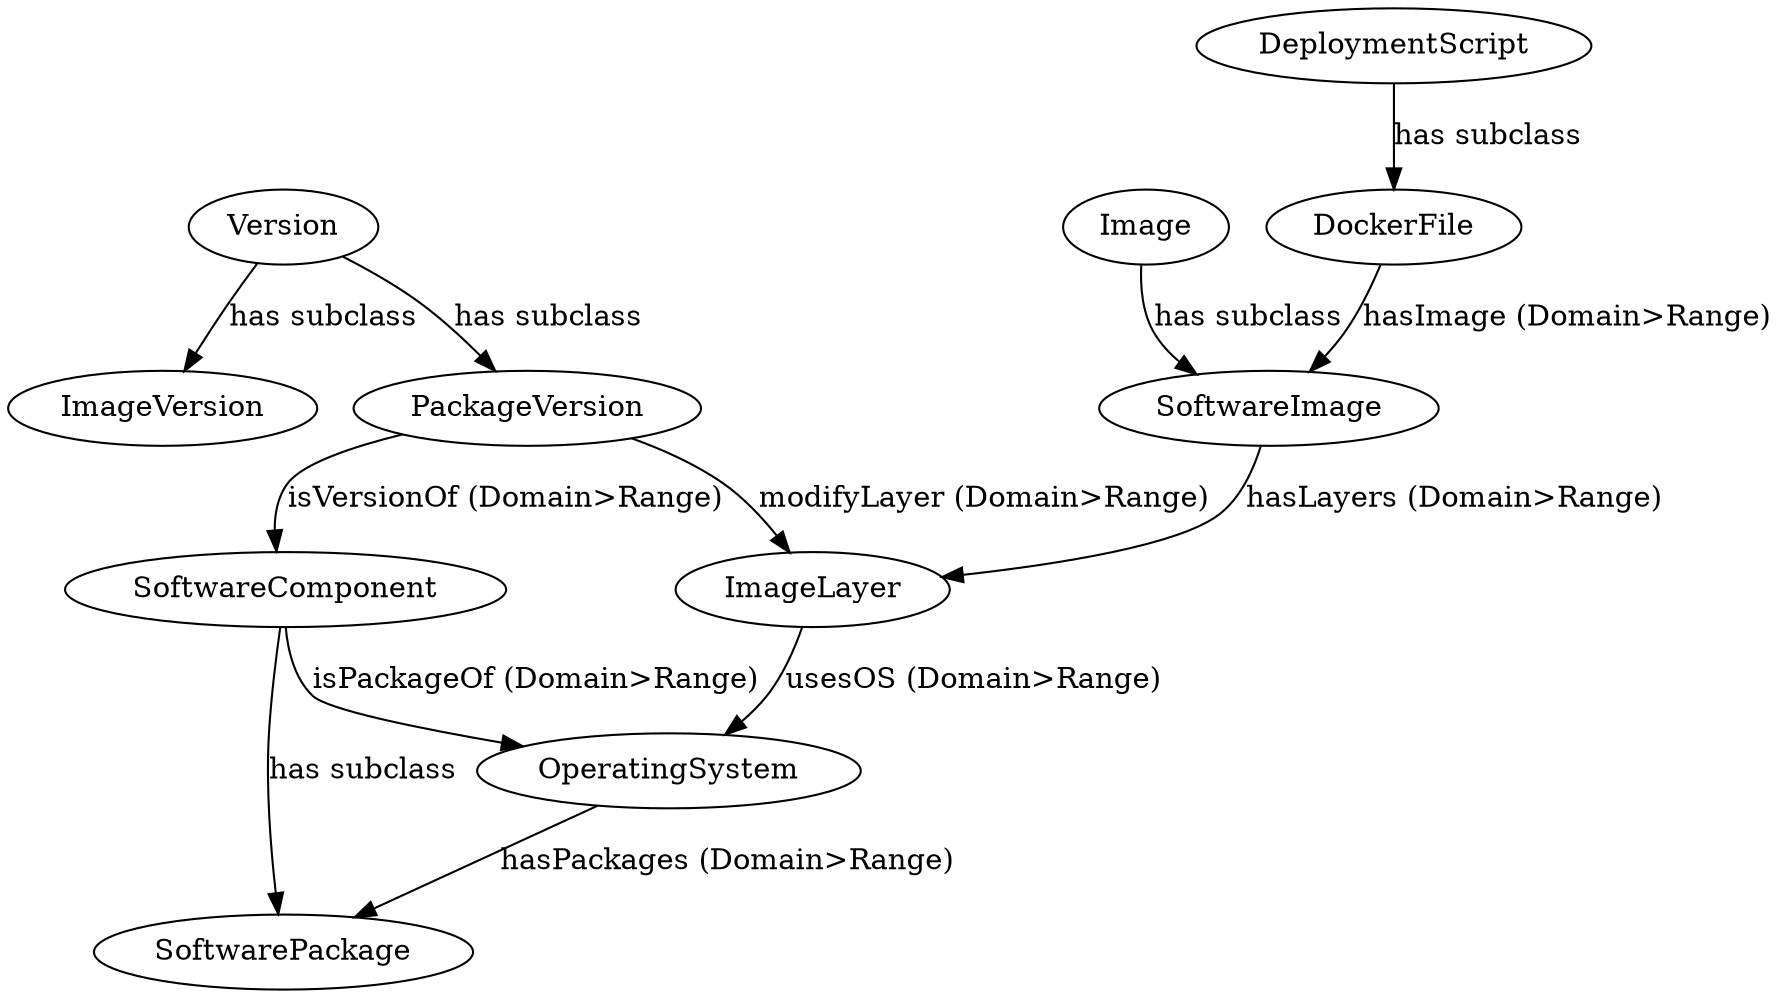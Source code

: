 digraph g {
	"Version" -> "ImageVersion" [label="has subclass"]
	"SoftwareComponent" -> "OperatingSystem" [label="isPackageOf (Domain>Range)"]
	"SoftwareComponent" -> "SoftwarePackage" [label="has subclass"]
	"OperatingSystem" -> "SoftwarePackage" [label="hasPackages (Domain>Range)"]
	"PackageVersion" -> "SoftwareComponent" [label="isVersionOf (Domain>Range)"]
	"Image" -> "SoftwareImage" [label="has subclass"]
	"PackageVersion" -> "ImageLayer" [label="modifyLayer (Domain>Range)"]
	"ImageLayer" -> "OperatingSystem" [label="usesOS (Domain>Range)"]
	"SoftwareImage" -> "ImageLayer" [label="hasLayers (Domain>Range)"]
	"DeploymentScript" -> "DockerFile" [label="has subclass"]
	"Version" -> "PackageVersion" [label="has subclass"]
	"DockerFile" -> "SoftwareImage" [label="hasImage (Domain>Range)"]
}
